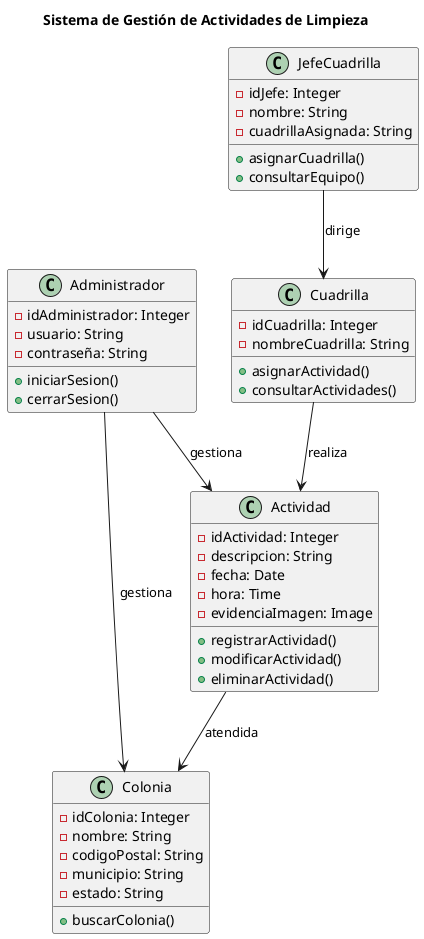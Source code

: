 @startuml
title Sistema de Gestión de Actividades de Limpieza

class Administrador {
    - idAdministrador: Integer
    - usuario: String
    - contraseña: String
    + iniciarSesion()
    + cerrarSesion()
}

class Actividad {
    - idActividad: Integer
    - descripcion: String
    - fecha: Date
    - hora: Time
    - evidenciaImagen: Image
    + registrarActividad()
    + modificarActividad()
    + eliminarActividad()
}

class Colonia {
    - idColonia: Integer
    - nombre: String
    - codigoPostal: String
    - municipio: String
    - estado: String
    + buscarColonia()
}

class Cuadrilla {
    - idCuadrilla: Integer
    - nombreCuadrilla: String
    + asignarActividad()
    + consultarActividades()
}

class JefeCuadrilla {
    - idJefe: Integer
    - nombre: String
    - cuadrillaAsignada: String
    + asignarCuadrilla()
    + consultarEquipo()
}

Administrador --> Actividad : gestiona
Administrador --> Colonia : gestiona
Actividad --> Colonia : "atendida"
Cuadrilla --> Actividad : realiza
JefeCuadrilla --> Cuadrilla : dirige
@enduml


